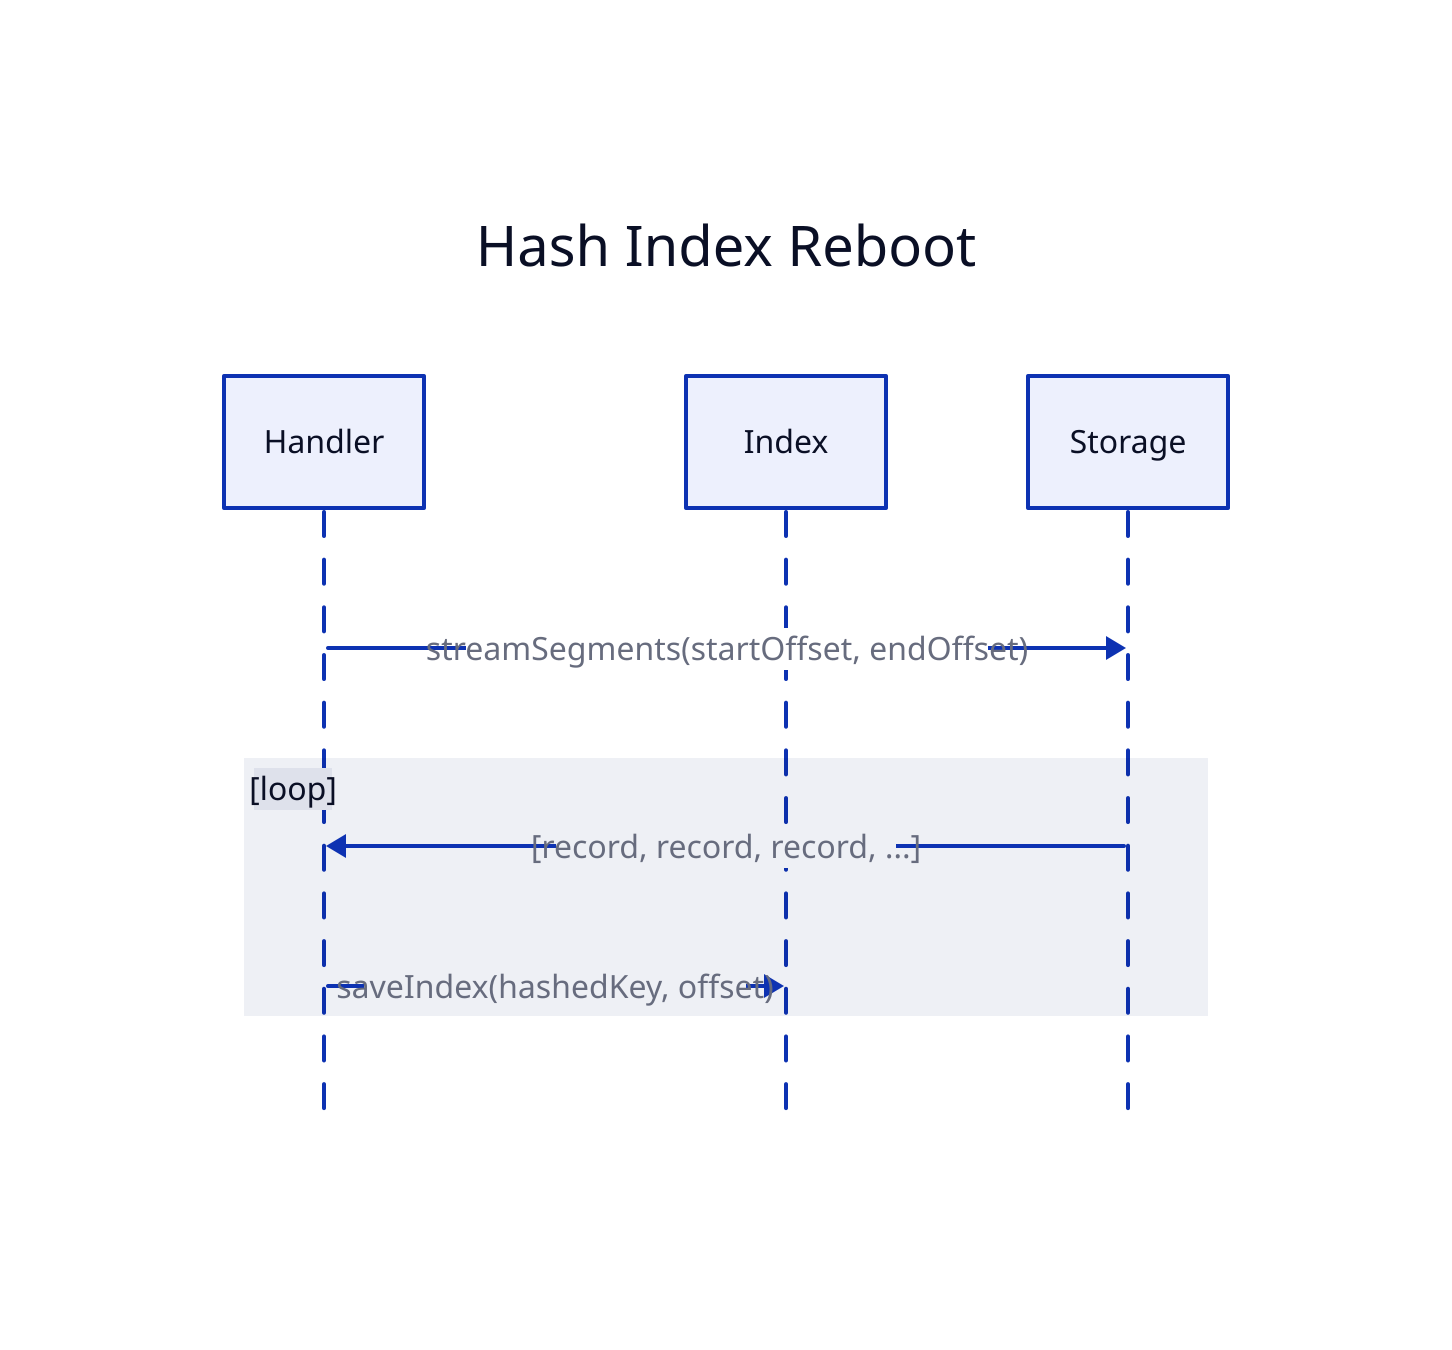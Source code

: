 Hash Index Reboot: {
  shape: sequence_diagram

  Handler
  Index
  Storage

  Handler -> Storage: streamSegments(startOffset, endOffset)
  "[loop]": {
    Storage -> Handler: "[record, record, record, ...]"
    Handler -> Index: saveIndex(hashedKey, offset)
  }
}
